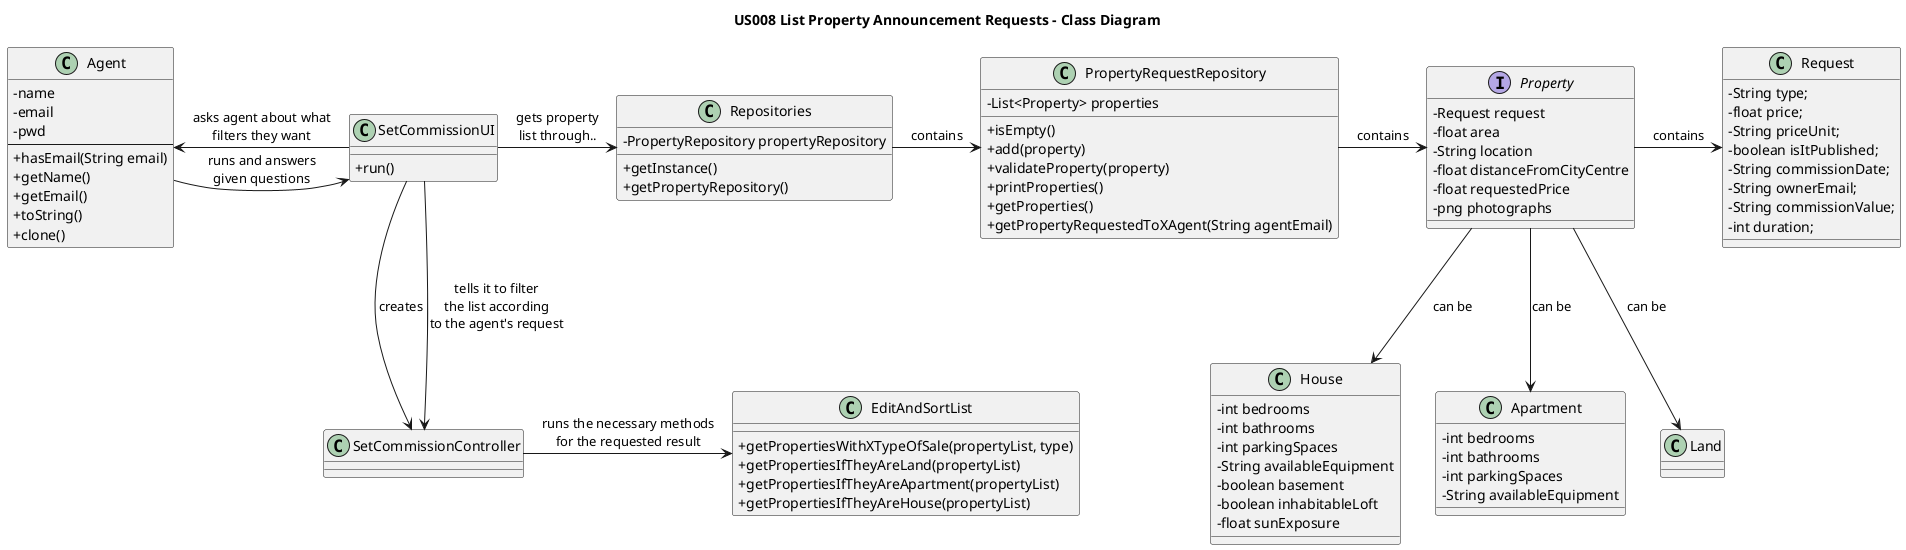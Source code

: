 @startuml
skinparam packageStyle rectangle
skinparam shadowing false
skinparam classAttributeIconSize 0
title US008 List Property Announcement Requests - Class Diagram

class Agent {
-name
-email
-pwd
----
+hasEmail(String email)
+getName()
+getEmail()
+toString()
+clone()
}

class Repositories {
-PropertyRepository propertyRepository
___
+getInstance()
+getPropertyRepository()
}

class PropertyRequestRepository {
-List<Property> properties
___
+isEmpty()
+add(property)
+validateProperty(property)
+printProperties()
+getProperties()
+getPropertyRequestedToXAgent(String agentEmail)
}

interface Property{
-Request request
-float area
-String location
-float distanceFromCityCentre
-float requestedPrice
-png photographs
___
}

class SetCommissionUI {
___
+run()
}

class SetCommissionController{
___
}
class Request{
-String type;
-float price;
-String priceUnit;
-boolean isItPublished;
-String commissionDate;
-String ownerEmail;
-String commissionValue;
-int duration;
}

class House{
-int bedrooms
-int bathrooms
-int parkingSpaces
-String availableEquipment
-boolean basement
-boolean inhabitableLoft
-float sunExposure
___
}

class Apartment{
-int bedrooms
-int bathrooms
-int parkingSpaces
-String availableEquipment
___
}

class Land{
___
}

class EditAndSortList{
___
+getPropertiesWithXTypeOfSale(propertyList, type)
+getPropertiesIfTheyAreLand(propertyList)
+getPropertiesIfTheyAreApartment(propertyList)
+getPropertiesIfTheyAreHouse(propertyList)
}

Agent -> SetCommissionUI : runs and answers\ngiven questions
SetCommissionUI -> Repositories : gets property\nlist through..
SetCommissionUI --> SetCommissionController : creates
SetCommissionUI --> Agent : asks agent about what\nfilters they want
SetCommissionUI --> SetCommissionController : tells it to filter\nthe list according\nto the agent's request

SetCommissionController -> EditAndSortList : runs the necessary methods\nfor the requested result

Repositories -> PropertyRequestRepository : contains
PropertyRequestRepository -> Property : contains
Property -> Request : contains
Property --> Land : can be
Property --> Apartment : can be
Property --> House : can be

@enduml